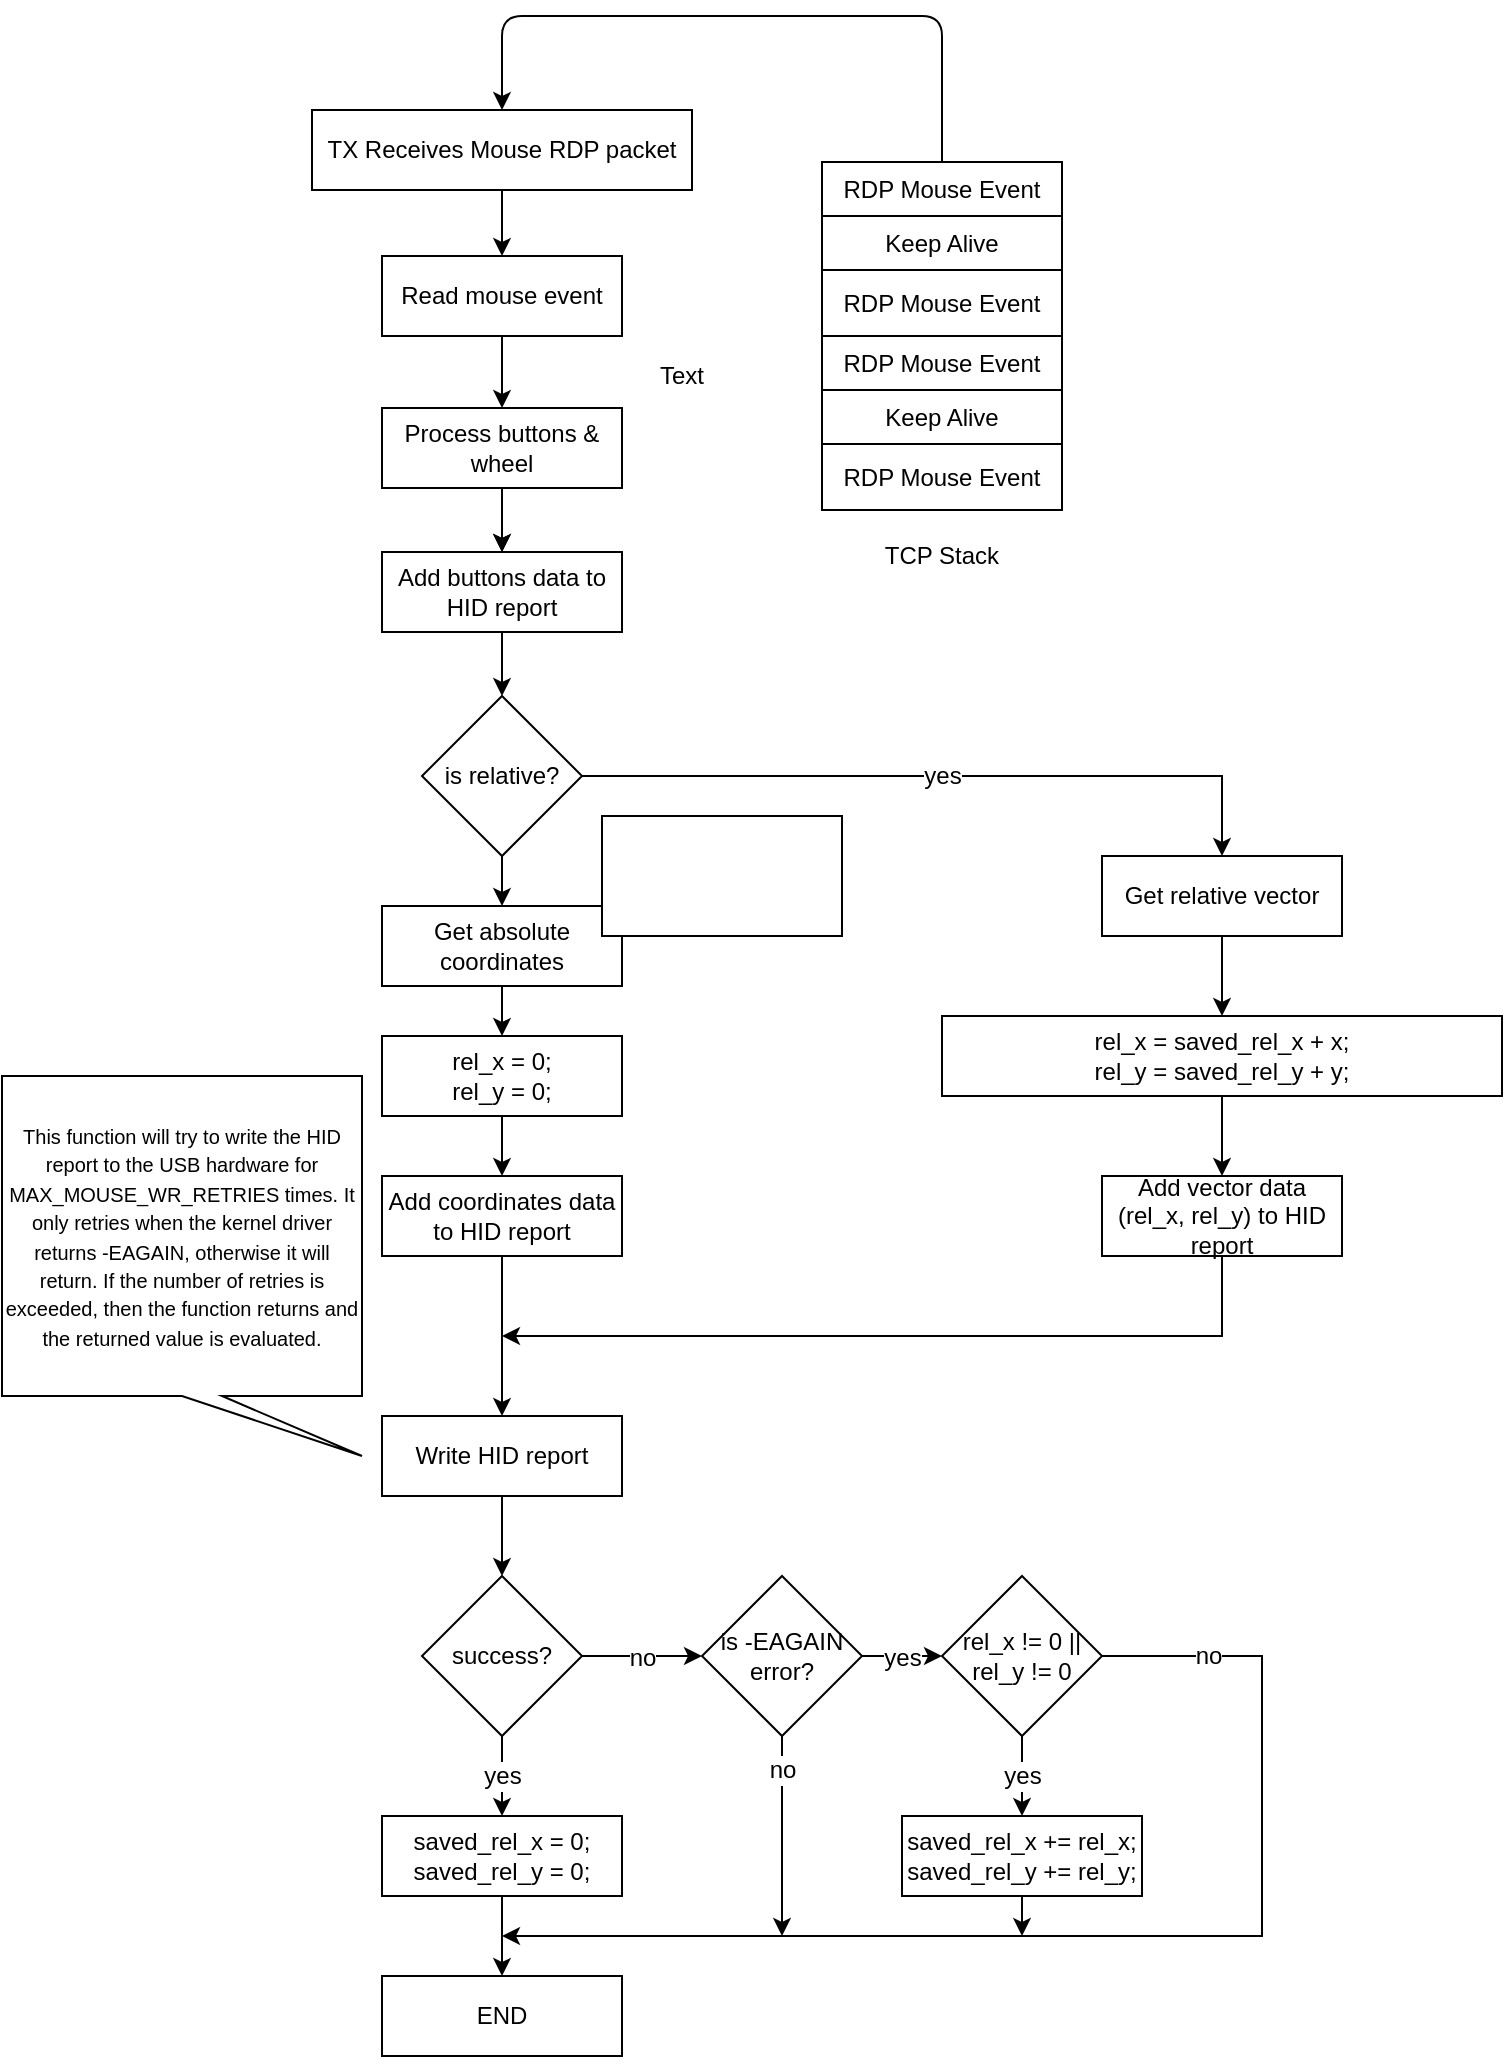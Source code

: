 <mxfile version="13.6.2" type="device"><diagram id="J01bY-XnhqNaVbUrC1LC" name="Page-1"><mxGraphModel dx="517" dy="460" grid="1" gridSize="10" guides="1" tooltips="1" connect="1" arrows="1" fold="1" page="1" pageScale="1" pageWidth="827" pageHeight="1169" math="0" shadow="0"><root><mxCell id="0"/><mxCell id="1" parent="0"/><mxCell id="KmXXKGoRlZZ0wdbfQsS4-3" value="" style="edgeStyle=orthogonalEdgeStyle;rounded=0;orthogonalLoop=1;jettySize=auto;html=1;" edge="1" parent="1" source="aFFxyCIdWsZ2v_57bxIG-1" target="aFFxyCIdWsZ2v_57bxIG-5"><mxGeometry relative="1" as="geometry"/></mxCell><mxCell id="aFFxyCIdWsZ2v_57bxIG-1" value="TX Receives Mouse RDP packet" style="rounded=0;whiteSpace=wrap;html=1;" parent="1" vertex="1"><mxGeometry x="205" y="107" width="190" height="40" as="geometry"/></mxCell><mxCell id="aFFxyCIdWsZ2v_57bxIG-9" style="edgeStyle=orthogonalEdgeStyle;rounded=0;orthogonalLoop=1;jettySize=auto;html=1;exitX=0.5;exitY=1;exitDx=0;exitDy=0;fontSize=12;entryX=0.5;entryY=0;entryDx=0;entryDy=0;" parent="1" source="aFFxyCIdWsZ2v_57bxIG-3" target="aFFxyCIdWsZ2v_57bxIG-18" edge="1"><mxGeometry relative="1" as="geometry"><mxPoint x="300" y="318" as="targetPoint"/></mxGeometry></mxCell><mxCell id="KmXXKGoRlZZ0wdbfQsS4-5" value="" style="edgeStyle=orthogonalEdgeStyle;rounded=0;orthogonalLoop=1;jettySize=auto;html=1;" edge="1" parent="1" source="aFFxyCIdWsZ2v_57bxIG-3" target="aFFxyCIdWsZ2v_57bxIG-18"><mxGeometry relative="1" as="geometry"/></mxCell><mxCell id="aFFxyCIdWsZ2v_57bxIG-3" value="Process buttons &amp;amp; wheel" style="rounded=0;whiteSpace=wrap;html=1;fontSize=12;" parent="1" vertex="1"><mxGeometry x="240" y="256" width="120" height="40" as="geometry"/></mxCell><mxCell id="aFFxyCIdWsZ2v_57bxIG-5" value="Read mouse event" style="rounded=0;whiteSpace=wrap;html=1;fontSize=12;" parent="1" vertex="1"><mxGeometry x="240" y="180" width="120" height="40" as="geometry"/></mxCell><mxCell id="aFFxyCIdWsZ2v_57bxIG-7" value="" style="endArrow=classic;html=1;fontSize=12;entryX=0.5;entryY=0;entryDx=0;entryDy=0;" parent="1" target="aFFxyCIdWsZ2v_57bxIG-3" edge="1"><mxGeometry width="50" height="50" relative="1" as="geometry"><mxPoint x="300" y="220" as="sourcePoint"/><mxPoint x="310" y="178" as="targetPoint"/></mxGeometry></mxCell><mxCell id="aFFxyCIdWsZ2v_57bxIG-10" value="yes" style="edgeStyle=orthogonalEdgeStyle;rounded=0;orthogonalLoop=1;jettySize=auto;html=1;exitX=1;exitY=0.5;exitDx=0;exitDy=0;fontSize=12;entryX=0.5;entryY=0;entryDx=0;entryDy=0;" parent="1" source="aFFxyCIdWsZ2v_57bxIG-8" target="aFFxyCIdWsZ2v_57bxIG-14" edge="1"><mxGeometry relative="1" as="geometry"><mxPoint x="660" y="470" as="targetPoint"/><Array as="points"><mxPoint x="660" y="440"/></Array></mxGeometry></mxCell><mxCell id="aFFxyCIdWsZ2v_57bxIG-33" style="edgeStyle=orthogonalEdgeStyle;rounded=0;orthogonalLoop=1;jettySize=auto;html=1;exitX=0.5;exitY=1;exitDx=0;exitDy=0;entryX=0.5;entryY=0;entryDx=0;entryDy=0;fontSize=12;" parent="1" source="aFFxyCIdWsZ2v_57bxIG-8" target="aFFxyCIdWsZ2v_57bxIG-32" edge="1"><mxGeometry relative="1" as="geometry"/></mxCell><mxCell id="aFFxyCIdWsZ2v_57bxIG-8" value="is relative?" style="rhombus;whiteSpace=wrap;html=1;fontSize=12;" parent="1" vertex="1"><mxGeometry x="260" y="400" width="80" height="80" as="geometry"/></mxCell><mxCell id="aFFxyCIdWsZ2v_57bxIG-17" style="edgeStyle=orthogonalEdgeStyle;rounded=0;orthogonalLoop=1;jettySize=auto;html=1;exitX=0.5;exitY=1;exitDx=0;exitDy=0;fontSize=12;" parent="1" source="aFFxyCIdWsZ2v_57bxIG-13" target="aFFxyCIdWsZ2v_57bxIG-16" edge="1"><mxGeometry relative="1" as="geometry"/></mxCell><mxCell id="aFFxyCIdWsZ2v_57bxIG-13" value="rel_x = saved_rel_x + x;&lt;br&gt;rel_y = saved_rel_y + y;" style="rounded=0;whiteSpace=wrap;html=1;fontSize=12;" parent="1" vertex="1"><mxGeometry x="520" y="560" width="280" height="40" as="geometry"/></mxCell><mxCell id="aFFxyCIdWsZ2v_57bxIG-15" style="edgeStyle=orthogonalEdgeStyle;rounded=0;orthogonalLoop=1;jettySize=auto;html=1;exitX=0.5;exitY=1;exitDx=0;exitDy=0;entryX=0.5;entryY=0;entryDx=0;entryDy=0;fontSize=12;" parent="1" source="aFFxyCIdWsZ2v_57bxIG-14" target="aFFxyCIdWsZ2v_57bxIG-13" edge="1"><mxGeometry relative="1" as="geometry"/></mxCell><mxCell id="aFFxyCIdWsZ2v_57bxIG-14" value="Get relative vector" style="rounded=0;whiteSpace=wrap;html=1;fontSize=12;" parent="1" vertex="1"><mxGeometry x="600" y="480" width="120" height="40" as="geometry"/></mxCell><mxCell id="aFFxyCIdWsZ2v_57bxIG-22" style="edgeStyle=orthogonalEdgeStyle;rounded=0;orthogonalLoop=1;jettySize=auto;html=1;exitX=0.5;exitY=1;exitDx=0;exitDy=0;fontSize=12;" parent="1" source="aFFxyCIdWsZ2v_57bxIG-16" edge="1"><mxGeometry relative="1" as="geometry"><mxPoint x="300" y="720" as="targetPoint"/><Array as="points"><mxPoint x="660" y="720"/></Array></mxGeometry></mxCell><mxCell id="aFFxyCIdWsZ2v_57bxIG-16" value="Add vector data (rel_x, rel_y) to HID report" style="rounded=0;whiteSpace=wrap;html=1;fontSize=12;" parent="1" vertex="1"><mxGeometry x="600" y="640" width="120" height="40" as="geometry"/></mxCell><mxCell id="aFFxyCIdWsZ2v_57bxIG-20" style="edgeStyle=orthogonalEdgeStyle;rounded=0;orthogonalLoop=1;jettySize=auto;html=1;exitX=0.5;exitY=1;exitDx=0;exitDy=0;entryX=0.5;entryY=0;entryDx=0;entryDy=0;fontSize=12;" parent="1" source="aFFxyCIdWsZ2v_57bxIG-18" target="aFFxyCIdWsZ2v_57bxIG-8" edge="1"><mxGeometry relative="1" as="geometry"/></mxCell><mxCell id="aFFxyCIdWsZ2v_57bxIG-18" value="Add buttons data to HID report" style="rounded=0;whiteSpace=wrap;html=1;fontSize=12;" parent="1" vertex="1"><mxGeometry x="240" y="328" width="120" height="40" as="geometry"/></mxCell><mxCell id="aFFxyCIdWsZ2v_57bxIG-24" style="edgeStyle=orthogonalEdgeStyle;rounded=0;orthogonalLoop=1;jettySize=auto;html=1;exitX=0.5;exitY=1;exitDx=0;exitDy=0;fontSize=12;" parent="1" source="aFFxyCIdWsZ2v_57bxIG-21" target="aFFxyCIdWsZ2v_57bxIG-23" edge="1"><mxGeometry relative="1" as="geometry"/></mxCell><mxCell id="aFFxyCIdWsZ2v_57bxIG-21" value="Write HID report" style="rounded=0;whiteSpace=wrap;html=1;fontSize=12;" parent="1" vertex="1"><mxGeometry x="240" y="760" width="120" height="40" as="geometry"/></mxCell><mxCell id="aFFxyCIdWsZ2v_57bxIG-27" value="yes" style="edgeStyle=orthogonalEdgeStyle;rounded=0;orthogonalLoop=1;jettySize=auto;html=1;exitX=0.5;exitY=1;exitDx=0;exitDy=0;entryX=0.5;entryY=0;entryDx=0;entryDy=0;fontSize=12;" parent="1" source="aFFxyCIdWsZ2v_57bxIG-23" target="aFFxyCIdWsZ2v_57bxIG-26" edge="1"><mxGeometry relative="1" as="geometry"><Array as="points"><mxPoint x="300" y="930"/><mxPoint x="300" y="930"/></Array></mxGeometry></mxCell><mxCell id="aFFxyCIdWsZ2v_57bxIG-28" value="no" style="edgeStyle=orthogonalEdgeStyle;rounded=0;orthogonalLoop=1;jettySize=auto;html=1;exitX=1;exitY=0.5;exitDx=0;exitDy=0;fontSize=12;" parent="1" source="aFFxyCIdWsZ2v_57bxIG-23" edge="1"><mxGeometry relative="1" as="geometry"><mxPoint x="400" y="880" as="targetPoint"/></mxGeometry></mxCell><mxCell id="aFFxyCIdWsZ2v_57bxIG-23" value="success?" style="rhombus;whiteSpace=wrap;html=1;fontSize=12;" parent="1" vertex="1"><mxGeometry x="260" y="840" width="80" height="80" as="geometry"/></mxCell><mxCell id="aFFxyCIdWsZ2v_57bxIG-31" value="no" style="edgeStyle=orthogonalEdgeStyle;rounded=0;orthogonalLoop=1;jettySize=auto;html=1;exitX=0.5;exitY=1;exitDx=0;exitDy=0;fontSize=12;" parent="1" source="aFFxyCIdWsZ2v_57bxIG-37" edge="1"><mxGeometry x="-0.667" relative="1" as="geometry"><mxPoint x="440" y="1020" as="targetPoint"/><Array as="points"><mxPoint x="440" y="1020"/></Array><mxPoint as="offset"/></mxGeometry></mxCell><mxCell id="aFFxyCIdWsZ2v_57bxIG-39" style="edgeStyle=orthogonalEdgeStyle;rounded=0;orthogonalLoop=1;jettySize=auto;html=1;exitX=0.5;exitY=1;exitDx=0;exitDy=0;fontSize=12;" parent="1" source="aFFxyCIdWsZ2v_57bxIG-25" edge="1"><mxGeometry relative="1" as="geometry"><mxPoint x="560" y="1020" as="targetPoint"/><Array as="points"><mxPoint x="560" y="1020"/></Array></mxGeometry></mxCell><mxCell id="aFFxyCIdWsZ2v_57bxIG-25" value="saved_rel_x += rel_x;&lt;br&gt;saved_rel_y += rel_y;" style="rounded=0;whiteSpace=wrap;html=1;fontSize=12;" parent="1" vertex="1"><mxGeometry x="500" y="960" width="120" height="40" as="geometry"/></mxCell><mxCell id="aFFxyCIdWsZ2v_57bxIG-30" style="edgeStyle=orthogonalEdgeStyle;rounded=0;orthogonalLoop=1;jettySize=auto;html=1;exitX=0.5;exitY=1;exitDx=0;exitDy=0;entryX=0.5;entryY=0;entryDx=0;entryDy=0;fontSize=12;" parent="1" source="aFFxyCIdWsZ2v_57bxIG-26" target="aFFxyCIdWsZ2v_57bxIG-29" edge="1"><mxGeometry relative="1" as="geometry"/></mxCell><mxCell id="aFFxyCIdWsZ2v_57bxIG-26" value="saved_rel_x = 0;&lt;br&gt;saved_rel_y = 0;" style="rounded=0;whiteSpace=wrap;html=1;fontSize=12;" parent="1" vertex="1"><mxGeometry x="240" y="960" width="120" height="40" as="geometry"/></mxCell><mxCell id="aFFxyCIdWsZ2v_57bxIG-29" value="END" style="rounded=0;whiteSpace=wrap;html=1;fontSize=12;" parent="1" vertex="1"><mxGeometry x="240" y="1040" width="120" height="40" as="geometry"/></mxCell><mxCell id="aFFxyCIdWsZ2v_57bxIG-35" style="edgeStyle=orthogonalEdgeStyle;rounded=0;orthogonalLoop=1;jettySize=auto;html=1;exitX=0.5;exitY=1;exitDx=0;exitDy=0;fontSize=12;entryX=0.5;entryY=0;entryDx=0;entryDy=0;" parent="1" source="aFFxyCIdWsZ2v_57bxIG-32" target="aFFxyCIdWsZ2v_57bxIG-47" edge="1"><mxGeometry relative="1" as="geometry"><mxPoint x="300" y="560" as="targetPoint"/></mxGeometry></mxCell><mxCell id="aFFxyCIdWsZ2v_57bxIG-32" value="Get absolute coordinates" style="rounded=0;whiteSpace=wrap;html=1;fontSize=12;" parent="1" vertex="1"><mxGeometry x="240" y="505" width="120" height="40" as="geometry"/></mxCell><mxCell id="aFFxyCIdWsZ2v_57bxIG-36" style="edgeStyle=orthogonalEdgeStyle;rounded=0;orthogonalLoop=1;jettySize=auto;html=1;exitX=0.5;exitY=1;exitDx=0;exitDy=0;fontSize=12;entryX=0.5;entryY=0;entryDx=0;entryDy=0;" parent="1" source="aFFxyCIdWsZ2v_57bxIG-34" target="aFFxyCIdWsZ2v_57bxIG-21" edge="1"><mxGeometry relative="1" as="geometry"><mxPoint x="299.69" y="720" as="targetPoint"/></mxGeometry></mxCell><mxCell id="aFFxyCIdWsZ2v_57bxIG-34" value="Add coordinates data to HID report" style="rounded=0;whiteSpace=wrap;html=1;fontSize=12;" parent="1" vertex="1"><mxGeometry x="240" y="640" width="120" height="40" as="geometry"/></mxCell><mxCell id="aFFxyCIdWsZ2v_57bxIG-38" value="yes" style="edgeStyle=orthogonalEdgeStyle;rounded=0;orthogonalLoop=1;jettySize=auto;html=1;exitX=1;exitY=0.5;exitDx=0;exitDy=0;fontSize=12;" parent="1" source="aFFxyCIdWsZ2v_57bxIG-37" edge="1"><mxGeometry relative="1" as="geometry"><mxPoint x="520" y="880" as="targetPoint"/></mxGeometry></mxCell><mxCell id="aFFxyCIdWsZ2v_57bxIG-37" value="is -EAGAIN error?" style="rhombus;whiteSpace=wrap;html=1;fontSize=12;" parent="1" vertex="1"><mxGeometry x="400" y="840" width="80" height="80" as="geometry"/></mxCell><mxCell id="aFFxyCIdWsZ2v_57bxIG-42" value="&lt;font style=&quot;font-size: 10px&quot;&gt;This function will try to write the HID report to the USB hardware for MAX_MOUSE_WR_RETRIES times. It only retries when the kernel driver returns -EAGAIN, otherwise it will return. If the number of retries is exceeded, then the function returns and the returned value is evaluated.&lt;/font&gt;" style="shape=callout;whiteSpace=wrap;html=1;perimeter=calloutPerimeter;fontSize=12;position2=1;" parent="1" vertex="1"><mxGeometry x="50" y="590" width="180" height="190" as="geometry"/></mxCell><mxCell id="aFFxyCIdWsZ2v_57bxIG-44" value="yes" style="edgeStyle=orthogonalEdgeStyle;rounded=0;orthogonalLoop=1;jettySize=auto;html=1;exitX=0.5;exitY=1;exitDx=0;exitDy=0;entryX=0.5;entryY=0;entryDx=0;entryDy=0;fontSize=12;" parent="1" source="aFFxyCIdWsZ2v_57bxIG-43" target="aFFxyCIdWsZ2v_57bxIG-25" edge="1"><mxGeometry relative="1" as="geometry"/></mxCell><mxCell id="aFFxyCIdWsZ2v_57bxIG-45" value="no" style="edgeStyle=orthogonalEdgeStyle;rounded=0;orthogonalLoop=1;jettySize=auto;html=1;exitX=1;exitY=0.5;exitDx=0;exitDy=0;fontSize=12;" parent="1" source="aFFxyCIdWsZ2v_57bxIG-43" edge="1"><mxGeometry x="-0.824" relative="1" as="geometry"><mxPoint x="300" y="1020" as="targetPoint"/><Array as="points"><mxPoint x="680" y="880"/><mxPoint x="680" y="1020"/></Array><mxPoint as="offset"/></mxGeometry></mxCell><mxCell id="aFFxyCIdWsZ2v_57bxIG-43" value="rel_x != 0 ||&lt;br&gt;rel_y != 0" style="rhombus;whiteSpace=wrap;html=1;fontSize=12;" parent="1" vertex="1"><mxGeometry x="520" y="840" width="80" height="80" as="geometry"/></mxCell><mxCell id="aFFxyCIdWsZ2v_57bxIG-48" style="edgeStyle=orthogonalEdgeStyle;rounded=0;orthogonalLoop=1;jettySize=auto;html=1;exitX=0.5;exitY=1;exitDx=0;exitDy=0;entryX=0.5;entryY=0;entryDx=0;entryDy=0;fontSize=12;" parent="1" source="aFFxyCIdWsZ2v_57bxIG-47" target="aFFxyCIdWsZ2v_57bxIG-34" edge="1"><mxGeometry relative="1" as="geometry"/></mxCell><mxCell id="aFFxyCIdWsZ2v_57bxIG-47" value="rel_x = 0;&lt;br&gt;rel_y = 0;" style="rounded=0;whiteSpace=wrap;html=1;fontSize=12;" parent="1" vertex="1"><mxGeometry x="240" y="570" width="120" height="40" as="geometry"/></mxCell><mxCell id="KmXXKGoRlZZ0wdbfQsS4-2" value="" style="rounded=0;whiteSpace=wrap;html=1;" vertex="1" parent="1"><mxGeometry x="350" y="460" width="120" height="60" as="geometry"/></mxCell><mxCell id="KmXXKGoRlZZ0wdbfQsS4-6" value="RDP Mouse Event" style="rounded=0;whiteSpace=wrap;html=1;fontSize=12;" vertex="1" parent="1"><mxGeometry x="460" y="133" width="120" height="27" as="geometry"/></mxCell><mxCell id="KmXXKGoRlZZ0wdbfQsS4-7" value="Keep Alive" style="rounded=0;whiteSpace=wrap;html=1;fontSize=12;" vertex="1" parent="1"><mxGeometry x="460" y="160" width="120" height="27" as="geometry"/></mxCell><mxCell id="KmXXKGoRlZZ0wdbfQsS4-8" value="RDP Mouse Event" style="rounded=0;whiteSpace=wrap;html=1;fontSize=12;" vertex="1" parent="1"><mxGeometry x="460" y="187" width="120" height="33" as="geometry"/></mxCell><mxCell id="KmXXKGoRlZZ0wdbfQsS4-9" value="RDP Mouse Event" style="rounded=0;whiteSpace=wrap;html=1;fontSize=12;" vertex="1" parent="1"><mxGeometry x="460" y="220" width="120" height="27" as="geometry"/></mxCell><mxCell id="KmXXKGoRlZZ0wdbfQsS4-10" value="Keep Alive" style="rounded=0;whiteSpace=wrap;html=1;fontSize=12;" vertex="1" parent="1"><mxGeometry x="460" y="247" width="120" height="27" as="geometry"/></mxCell><mxCell id="KmXXKGoRlZZ0wdbfQsS4-11" value="RDP Mouse Event" style="rounded=0;whiteSpace=wrap;html=1;fontSize=12;" vertex="1" parent="1"><mxGeometry x="460" y="274" width="120" height="33" as="geometry"/></mxCell><mxCell id="KmXXKGoRlZZ0wdbfQsS4-12" value="Text" style="text;html=1;strokeColor=none;fillColor=none;align=center;verticalAlign=middle;whiteSpace=wrap;rounded=0;" vertex="1" parent="1"><mxGeometry x="370" y="230" width="40" height="20" as="geometry"/></mxCell><mxCell id="KmXXKGoRlZZ0wdbfQsS4-14" value="TCP Stack" style="text;html=1;strokeColor=none;fillColor=none;align=center;verticalAlign=middle;whiteSpace=wrap;rounded=0;" vertex="1" parent="1"><mxGeometry x="485" y="320" width="70" height="20" as="geometry"/></mxCell><mxCell id="KmXXKGoRlZZ0wdbfQsS4-15" value="" style="endArrow=classic;html=1;entryX=0.5;entryY=0;entryDx=0;entryDy=0;exitX=0.5;exitY=0;exitDx=0;exitDy=0;" edge="1" parent="1" source="KmXXKGoRlZZ0wdbfQsS4-6" target="aFFxyCIdWsZ2v_57bxIG-1"><mxGeometry width="50" height="50" relative="1" as="geometry"><mxPoint x="370" y="260" as="sourcePoint"/><mxPoint x="420" y="210" as="targetPoint"/><Array as="points"><mxPoint x="520" y="60"/><mxPoint x="300" y="60"/></Array></mxGeometry></mxCell></root></mxGraphModel></diagram></mxfile>